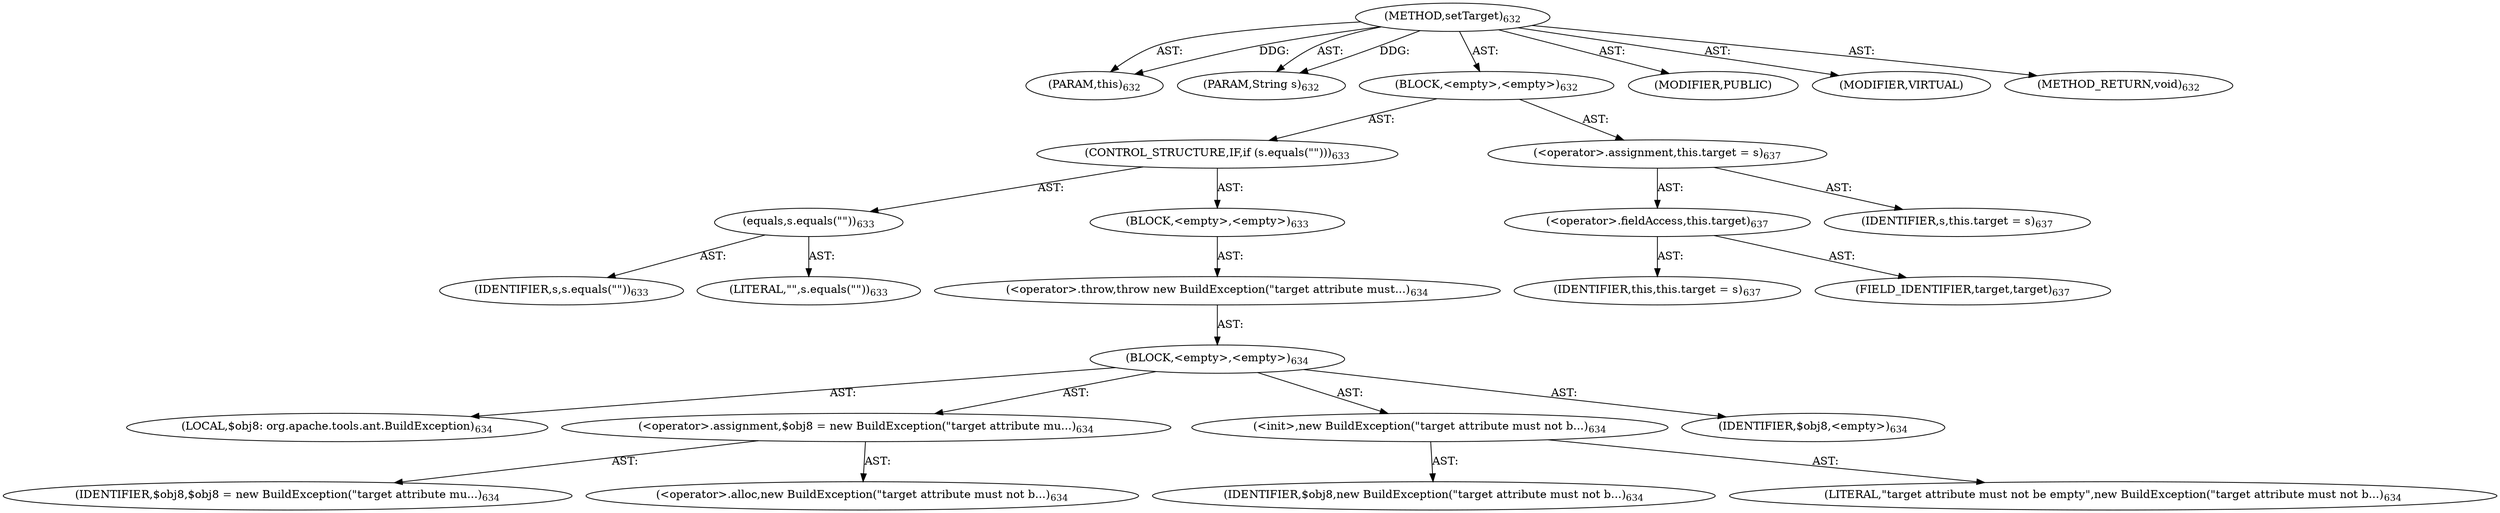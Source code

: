 digraph "setTarget" {  
"111669149713" [label = <(METHOD,setTarget)<SUB>632</SUB>> ]
"115964117001" [label = <(PARAM,this)<SUB>632</SUB>> ]
"115964117028" [label = <(PARAM,String s)<SUB>632</SUB>> ]
"25769803873" [label = <(BLOCK,&lt;empty&gt;,&lt;empty&gt;)<SUB>632</SUB>> ]
"47244640331" [label = <(CONTROL_STRUCTURE,IF,if (s.equals(&quot;&quot;)))<SUB>633</SUB>> ]
"30064771526" [label = <(equals,s.equals(&quot;&quot;))<SUB>633</SUB>> ]
"68719477080" [label = <(IDENTIFIER,s,s.equals(&quot;&quot;))<SUB>633</SUB>> ]
"90194313299" [label = <(LITERAL,&quot;&quot;,s.equals(&quot;&quot;))<SUB>633</SUB>> ]
"25769803874" [label = <(BLOCK,&lt;empty&gt;,&lt;empty&gt;)<SUB>633</SUB>> ]
"30064771527" [label = <(&lt;operator&gt;.throw,throw new BuildException(&quot;target attribute must...)<SUB>634</SUB>> ]
"25769803875" [label = <(BLOCK,&lt;empty&gt;,&lt;empty&gt;)<SUB>634</SUB>> ]
"94489280556" [label = <(LOCAL,$obj8: org.apache.tools.ant.BuildException)<SUB>634</SUB>> ]
"30064771528" [label = <(&lt;operator&gt;.assignment,$obj8 = new BuildException(&quot;target attribute mu...)<SUB>634</SUB>> ]
"68719477081" [label = <(IDENTIFIER,$obj8,$obj8 = new BuildException(&quot;target attribute mu...)<SUB>634</SUB>> ]
"30064771529" [label = <(&lt;operator&gt;.alloc,new BuildException(&quot;target attribute must not b...)<SUB>634</SUB>> ]
"30064771530" [label = <(&lt;init&gt;,new BuildException(&quot;target attribute must not b...)<SUB>634</SUB>> ]
"68719477082" [label = <(IDENTIFIER,$obj8,new BuildException(&quot;target attribute must not b...)<SUB>634</SUB>> ]
"90194313300" [label = <(LITERAL,&quot;target attribute must not be empty&quot;,new BuildException(&quot;target attribute must not b...)<SUB>634</SUB>> ]
"68719477083" [label = <(IDENTIFIER,$obj8,&lt;empty&gt;)<SUB>634</SUB>> ]
"30064771531" [label = <(&lt;operator&gt;.assignment,this.target = s)<SUB>637</SUB>> ]
"30064771532" [label = <(&lt;operator&gt;.fieldAccess,this.target)<SUB>637</SUB>> ]
"68719476780" [label = <(IDENTIFIER,this,this.target = s)<SUB>637</SUB>> ]
"55834574953" [label = <(FIELD_IDENTIFIER,target,target)<SUB>637</SUB>> ]
"68719477084" [label = <(IDENTIFIER,s,this.target = s)<SUB>637</SUB>> ]
"133143986221" [label = <(MODIFIER,PUBLIC)> ]
"133143986222" [label = <(MODIFIER,VIRTUAL)> ]
"128849018897" [label = <(METHOD_RETURN,void)<SUB>632</SUB>> ]
  "111669149713" -> "115964117001"  [ label = "AST: "] 
  "111669149713" -> "115964117028"  [ label = "AST: "] 
  "111669149713" -> "25769803873"  [ label = "AST: "] 
  "111669149713" -> "133143986221"  [ label = "AST: "] 
  "111669149713" -> "133143986222"  [ label = "AST: "] 
  "111669149713" -> "128849018897"  [ label = "AST: "] 
  "25769803873" -> "47244640331"  [ label = "AST: "] 
  "25769803873" -> "30064771531"  [ label = "AST: "] 
  "47244640331" -> "30064771526"  [ label = "AST: "] 
  "47244640331" -> "25769803874"  [ label = "AST: "] 
  "30064771526" -> "68719477080"  [ label = "AST: "] 
  "30064771526" -> "90194313299"  [ label = "AST: "] 
  "25769803874" -> "30064771527"  [ label = "AST: "] 
  "30064771527" -> "25769803875"  [ label = "AST: "] 
  "25769803875" -> "94489280556"  [ label = "AST: "] 
  "25769803875" -> "30064771528"  [ label = "AST: "] 
  "25769803875" -> "30064771530"  [ label = "AST: "] 
  "25769803875" -> "68719477083"  [ label = "AST: "] 
  "30064771528" -> "68719477081"  [ label = "AST: "] 
  "30064771528" -> "30064771529"  [ label = "AST: "] 
  "30064771530" -> "68719477082"  [ label = "AST: "] 
  "30064771530" -> "90194313300"  [ label = "AST: "] 
  "30064771531" -> "30064771532"  [ label = "AST: "] 
  "30064771531" -> "68719477084"  [ label = "AST: "] 
  "30064771532" -> "68719476780"  [ label = "AST: "] 
  "30064771532" -> "55834574953"  [ label = "AST: "] 
  "111669149713" -> "115964117001"  [ label = "DDG: "] 
  "111669149713" -> "115964117028"  [ label = "DDG: "] 
}
